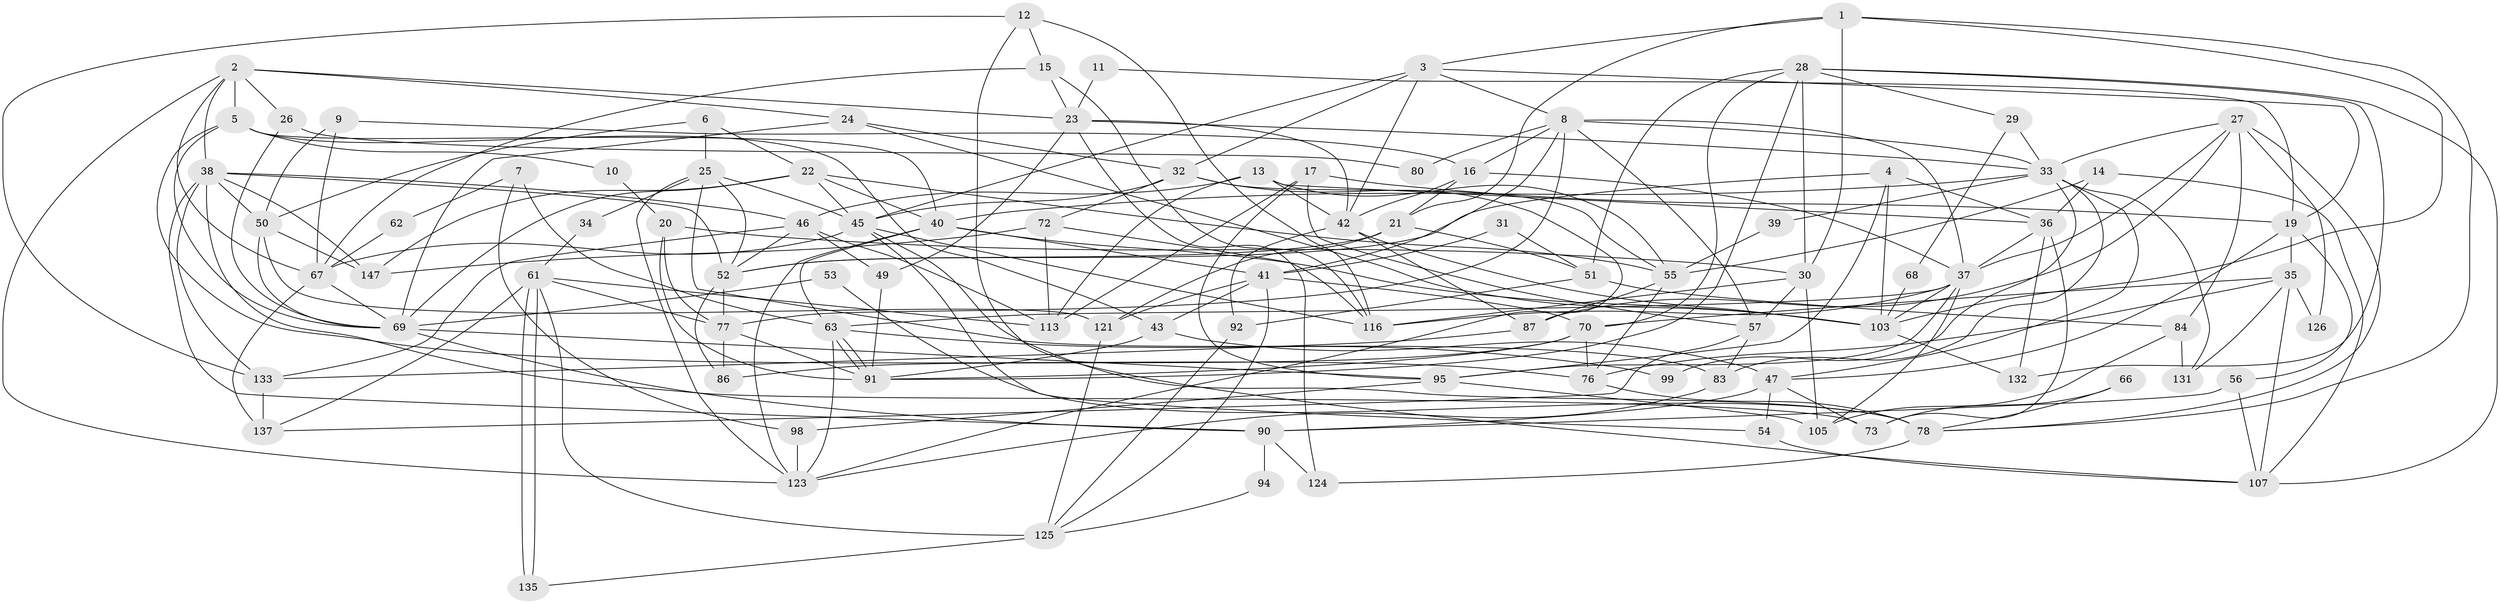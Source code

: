 // original degree distribution, {5: 0.22297297297297297, 2: 0.1554054054054054, 6: 0.08783783783783784, 4: 0.2635135135135135, 3: 0.22972972972972974, 7: 0.02027027027027027, 8: 0.02027027027027027}
// Generated by graph-tools (version 1.1) at 2025/41/03/06/25 10:41:53]
// undirected, 95 vertices, 231 edges
graph export_dot {
graph [start="1"]
  node [color=gray90,style=filled];
  1;
  2 [super="+122"];
  3;
  4;
  5 [super="+48"];
  6 [super="+96"];
  7;
  8 [super="+140"];
  9;
  10;
  11;
  12;
  13 [super="+104"];
  14 [super="+102"];
  15 [super="+18"];
  16 [super="+85"];
  17 [super="+100"];
  19 [super="+127"];
  20 [super="+128"];
  21 [super="+58"];
  22 [super="+139"];
  23 [super="+93"];
  24 [super="+65"];
  25;
  26;
  27 [super="+59"];
  28 [super="+44"];
  29 [super="+136"];
  30 [super="+148"];
  31;
  32 [super="+82"];
  33 [super="+79"];
  34;
  35 [super="+114"];
  36 [super="+129"];
  37 [super="+74"];
  38 [super="+119"];
  39;
  40 [super="+138"];
  41 [super="+112"];
  42 [super="+101"];
  43 [super="+115"];
  45 [super="+75"];
  46 [super="+81"];
  47 [super="+60"];
  49;
  50 [super="+108"];
  51 [super="+144"];
  52 [super="+88"];
  53;
  54;
  55 [super="+117"];
  56;
  57;
  61 [super="+89"];
  62;
  63 [super="+64"];
  66;
  67 [super="+71"];
  68;
  69 [super="+118"];
  70 [super="+145"];
  72;
  73;
  76;
  77 [super="+141"];
  78 [super="+106"];
  80;
  83;
  84;
  86;
  87 [super="+120"];
  90 [super="+97"];
  91;
  92;
  94;
  95 [super="+111"];
  98;
  99;
  103 [super="+110"];
  105 [super="+109"];
  107;
  113;
  116 [super="+146"];
  121;
  123 [super="+130"];
  124;
  125 [super="+134"];
  126;
  131;
  132;
  133 [super="+143"];
  135;
  137 [super="+142"];
  147;
  1 -- 3;
  1 -- 78;
  1 -- 103;
  1 -- 30;
  1 -- 21;
  2 -- 67;
  2 -- 38;
  2 -- 23;
  2 -- 24;
  2 -- 26;
  2 -- 123;
  2 -- 5;
  3 -- 42;
  3 -- 19;
  3 -- 32;
  3 -- 45;
  3 -- 8;
  4 -- 52;
  4 -- 36;
  4 -- 103;
  4 -- 95;
  5 -- 76;
  5 -- 40;
  5 -- 10;
  5 -- 69;
  5 -- 43;
  6 -- 25;
  6 -- 22;
  6 -- 50;
  7 -- 98;
  7 -- 62;
  7 -- 63;
  8 -- 33 [weight=2];
  8 -- 57;
  8 -- 16;
  8 -- 80;
  8 -- 37;
  8 -- 41;
  8 -- 77;
  9 -- 16 [weight=2];
  9 -- 50;
  9 -- 67;
  10 -- 20;
  11 -- 23;
  11 -- 19;
  12 -- 107;
  12 -- 116;
  12 -- 133;
  12 -- 15;
  13 -- 113;
  13 -- 55;
  13 -- 36;
  13 -- 46;
  13 -- 42;
  14 -- 36;
  14 -- 107;
  14 -- 55 [weight=2];
  15 -- 23;
  15 -- 116;
  15 -- 67;
  16 -- 37;
  16 -- 42;
  16 -- 21;
  17 -- 57;
  17 -- 113;
  17 -- 95;
  17 -- 19;
  19 -- 56;
  19 -- 35;
  19 -- 47;
  20 -- 77;
  20 -- 30 [weight=2];
  20 -- 91;
  21 -- 121;
  21 -- 52;
  21 -- 51 [weight=2];
  22 -- 45;
  22 -- 55;
  22 -- 147;
  22 -- 69;
  22 -- 40;
  23 -- 49;
  23 -- 42;
  23 -- 33;
  23 -- 124;
  24 -- 32;
  24 -- 69;
  24 -- 103;
  25 -- 83;
  25 -- 34;
  25 -- 123;
  25 -- 45;
  25 -- 52;
  26 -- 69;
  26 -- 80;
  27 -- 126;
  27 -- 84;
  27 -- 37;
  27 -- 33;
  27 -- 78;
  27 -- 87;
  28 -- 132;
  28 -- 91;
  28 -- 29;
  28 -- 107;
  28 -- 51;
  28 -- 30;
  28 -- 70;
  29 -- 68;
  29 -- 33 [weight=2];
  30 -- 57;
  30 -- 116;
  30 -- 105;
  31 -- 51;
  31 -- 41;
  32 -- 55;
  32 -- 72;
  32 -- 123;
  32 -- 45;
  33 -- 39;
  33 -- 99;
  33 -- 131;
  33 -- 40;
  33 -- 83;
  33 -- 47;
  34 -- 61;
  35 -- 70;
  35 -- 126;
  35 -- 107;
  35 -- 76;
  35 -- 131;
  36 -- 132;
  36 -- 73;
  36 -- 37;
  37 -- 63;
  37 -- 116;
  37 -- 103;
  37 -- 95;
  37 -- 105;
  38 -- 73;
  38 -- 147;
  38 -- 90;
  38 -- 50;
  38 -- 46;
  38 -- 133;
  38 -- 52;
  39 -- 55;
  40 -- 41;
  40 -- 103;
  40 -- 123;
  40 -- 63;
  41 -- 121;
  41 -- 125;
  41 -- 70;
  41 -- 43;
  42 -- 92;
  42 -- 103;
  42 -- 87;
  43 -- 91;
  43 -- 47;
  45 -- 67;
  45 -- 116;
  45 -- 54;
  45 -- 78;
  46 -- 49;
  46 -- 113;
  46 -- 133;
  46 -- 52;
  47 -- 73;
  47 -- 54;
  47 -- 90;
  49 -- 91;
  50 -- 121;
  50 -- 147;
  50 -- 69;
  51 -- 84;
  51 -- 92;
  52 -- 86;
  52 -- 77;
  53 -- 78;
  53 -- 69;
  54 -- 107;
  55 -- 76;
  55 -- 87;
  56 -- 107;
  56 -- 90;
  57 -- 83;
  57 -- 137;
  61 -- 135;
  61 -- 135;
  61 -- 77;
  61 -- 137;
  61 -- 125;
  61 -- 113;
  62 -- 67;
  63 -- 91;
  63 -- 91;
  63 -- 99;
  63 -- 123;
  66 -- 73;
  66 -- 78;
  67 -- 137 [weight=2];
  67 -- 69;
  68 -- 103;
  69 -- 95;
  69 -- 90;
  70 -- 86;
  70 -- 91;
  70 -- 76;
  72 -- 113;
  72 -- 147;
  72 -- 116;
  76 -- 78;
  77 -- 91;
  77 -- 86;
  78 -- 124;
  83 -- 123;
  84 -- 131;
  84 -- 105;
  87 -- 133;
  90 -- 124;
  90 -- 94;
  92 -- 125;
  94 -- 125;
  95 -- 105;
  95 -- 98;
  98 -- 123;
  103 -- 132;
  121 -- 125;
  125 -- 135;
  133 -- 137;
}
